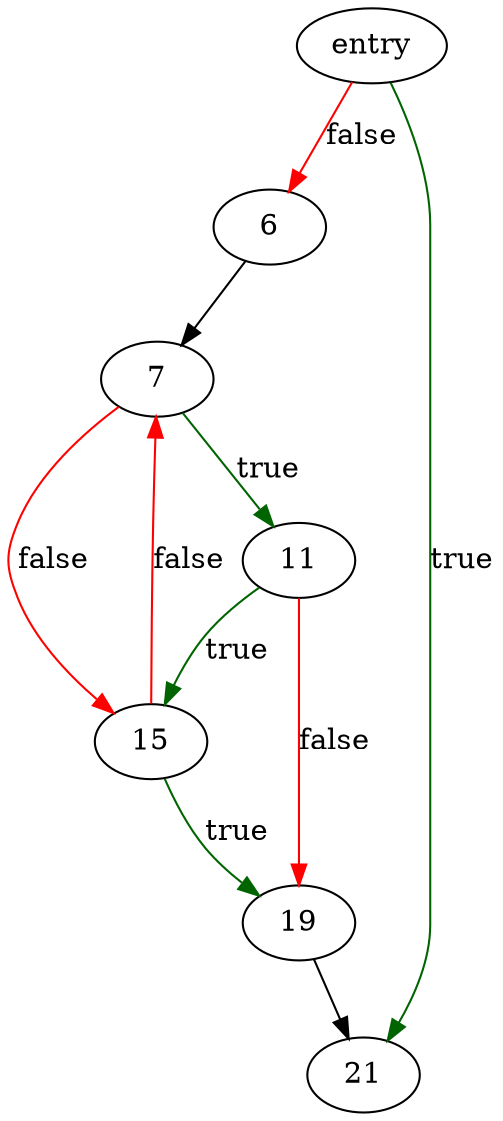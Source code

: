digraph "_obstack_allocated_p" {
	// Node definitions.
	2 [label=entry];
	6;
	7;
	11;
	15;
	19;
	21;

	// Edge definitions.
	2 -> 6 [
		color=red
		label=false
	];
	2 -> 21 [
		color=darkgreen
		label=true
	];
	6 -> 7;
	7 -> 11 [
		color=darkgreen
		label=true
	];
	7 -> 15 [
		color=red
		label=false
	];
	11 -> 15 [
		color=darkgreen
		label=true
	];
	11 -> 19 [
		color=red
		label=false
	];
	15 -> 7 [
		color=red
		label=false
	];
	15 -> 19 [
		color=darkgreen
		label=true
	];
	19 -> 21;
}